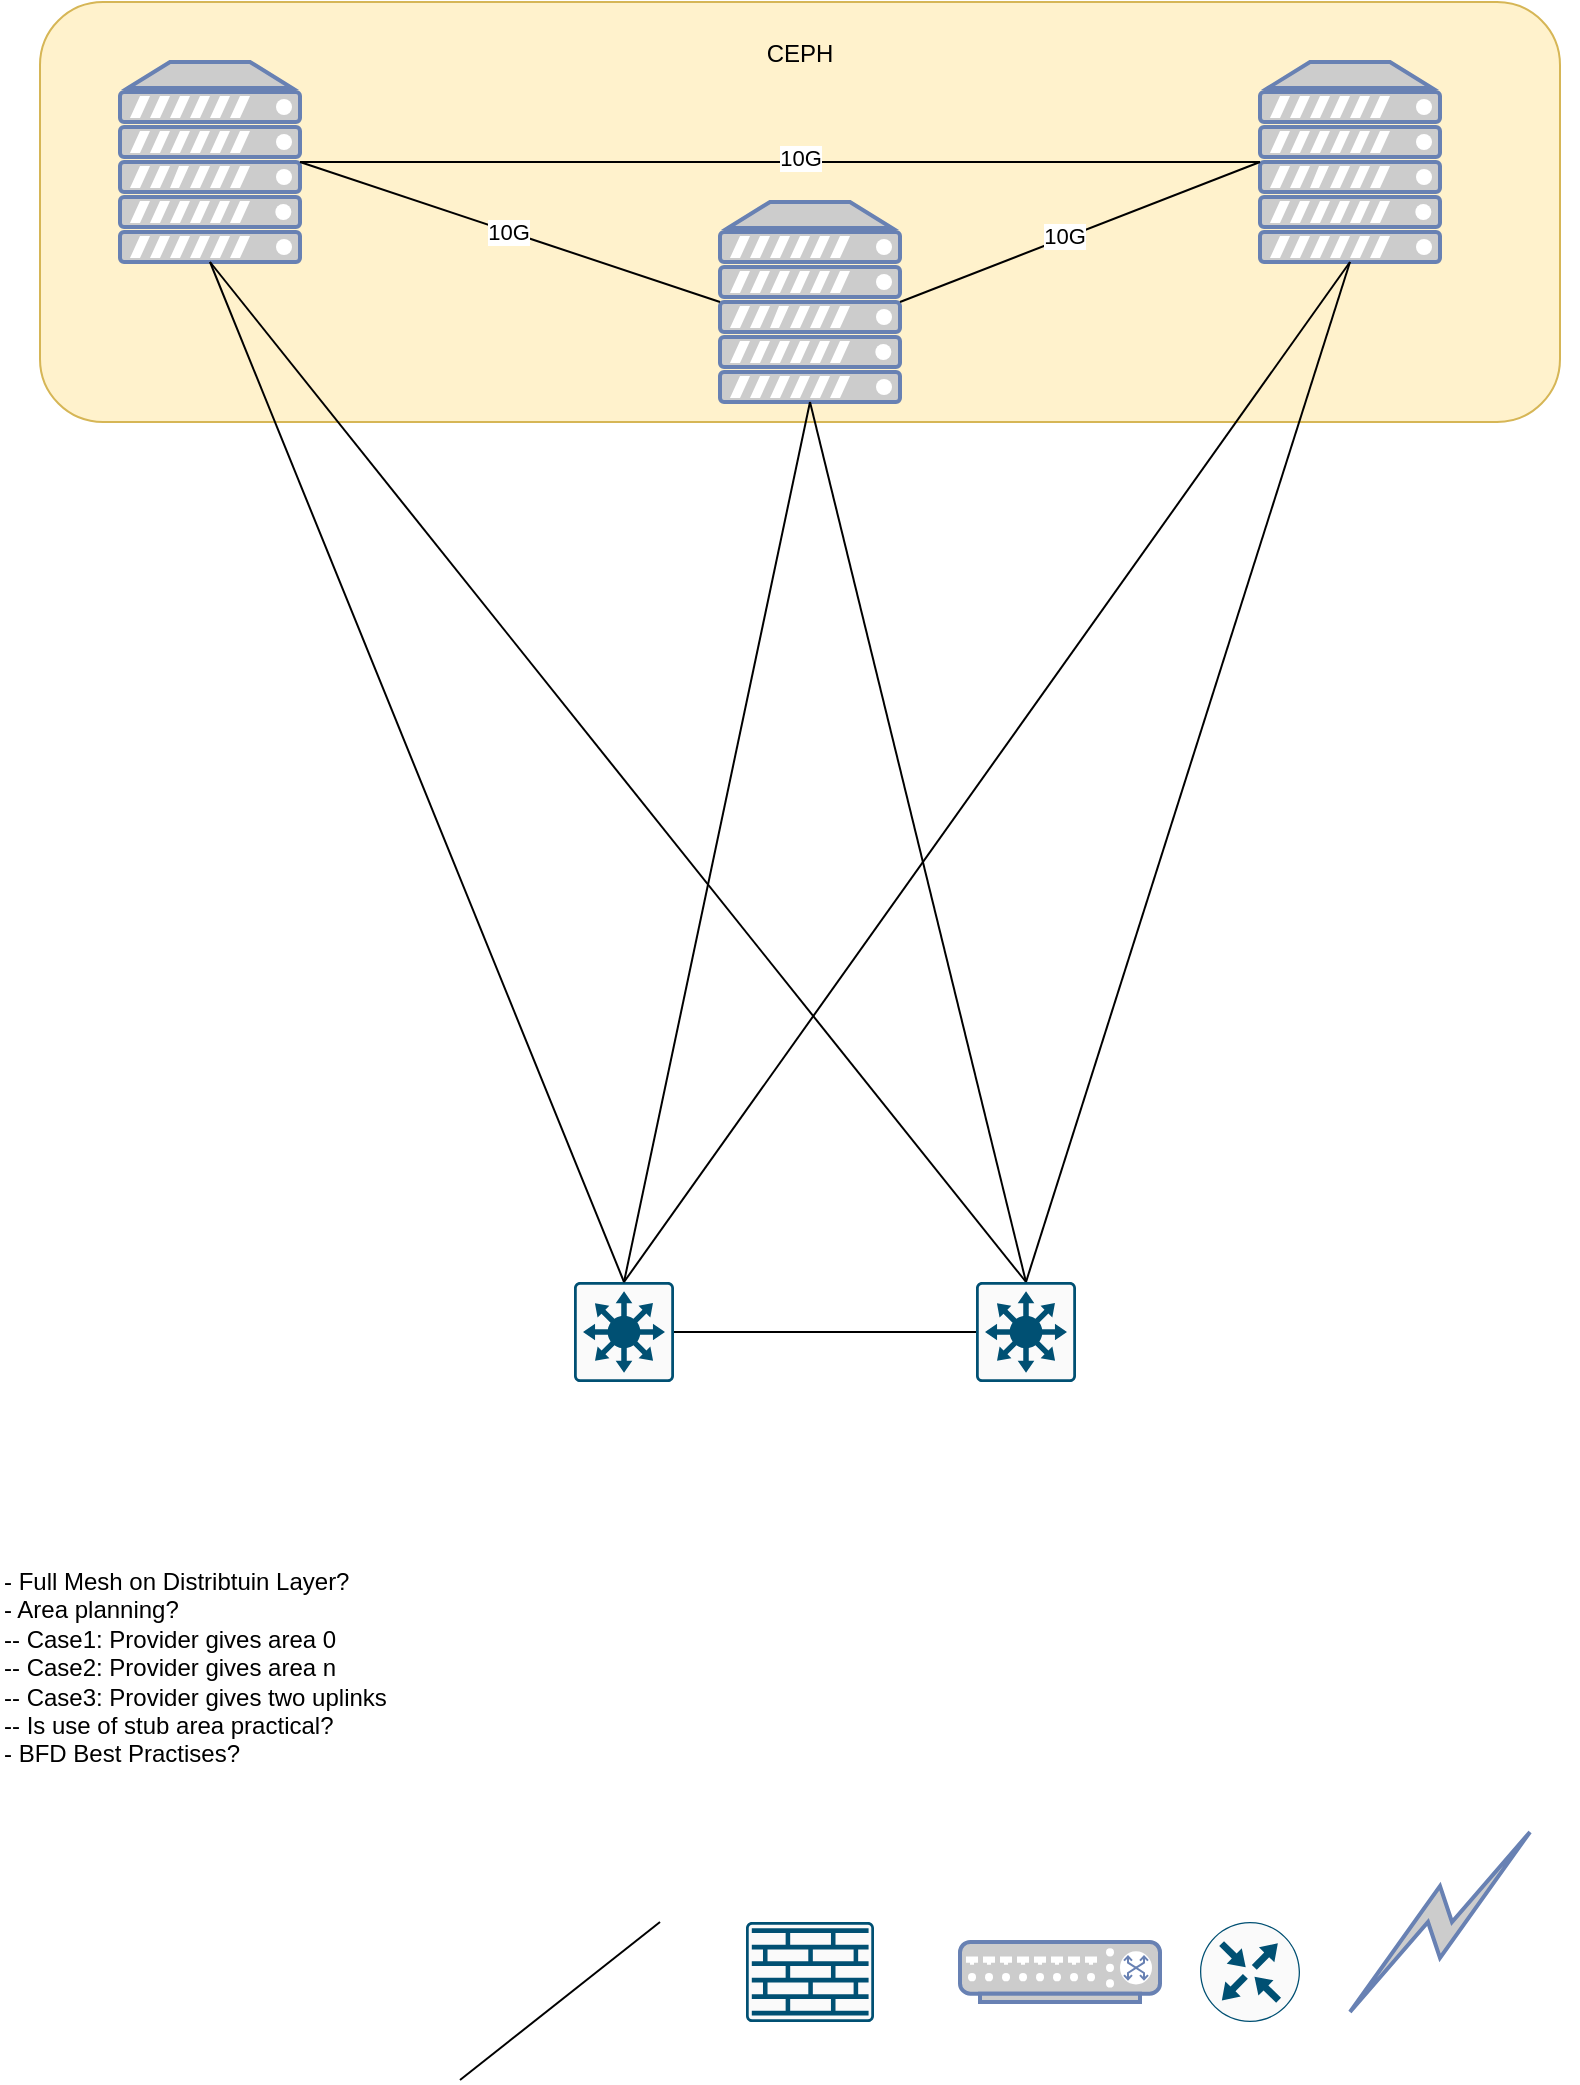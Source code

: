 <mxfile version="21.6.8" type="github">
  <diagram name="Page-1" id="RE-bSaFBlJFPlZoPT-o7">
    <mxGraphModel dx="2004" dy="1155" grid="1" gridSize="10" guides="1" tooltips="1" connect="1" arrows="1" fold="1" page="1" pageScale="1" pageWidth="850" pageHeight="1100" math="0" shadow="0">
      <root>
        <mxCell id="0" />
        <mxCell id="1" parent="0" />
        <mxCell id="vy5Wt1EbS-Q7Gt0LcghG-1" value="&lt;div align=&quot;center&quot;&gt;CEPH&lt;/div&gt;&lt;div align=&quot;center&quot;&gt;&lt;br&gt;&lt;/div&gt;&lt;div align=&quot;center&quot;&gt;&lt;br&gt;&lt;/div&gt;&lt;div align=&quot;center&quot;&gt;&lt;br&gt;&lt;/div&gt;&lt;div align=&quot;center&quot;&gt;&lt;br&gt;&lt;/div&gt;&lt;div align=&quot;center&quot;&gt;&lt;br&gt;&lt;/div&gt;&lt;div align=&quot;center&quot;&gt;&lt;br&gt;&lt;/div&gt;&lt;div align=&quot;center&quot;&gt;&lt;br&gt;&lt;/div&gt;&lt;div align=&quot;center&quot;&gt;&lt;br&gt;&lt;/div&gt;&lt;div align=&quot;center&quot;&gt;&lt;br&gt;&lt;/div&gt;&lt;div align=&quot;center&quot;&gt;&lt;br&gt;&lt;/div&gt;&lt;div align=&quot;center&quot;&gt;&lt;br&gt;&lt;/div&gt;" style="rounded=1;whiteSpace=wrap;html=1;fillColor=#fff2cc;strokeColor=#d6b656;align=center;" vertex="1" parent="1">
          <mxGeometry x="40" y="30" width="760" height="210" as="geometry" />
        </mxCell>
        <mxCell id="WYAH1sSAthaIfASo4EHu-1" value="" style="fontColor=#0066CC;verticalAlign=top;verticalLabelPosition=bottom;labelPosition=center;align=center;html=1;outlineConnect=0;fillColor=#CCCCCC;strokeColor=#6881B3;gradientColor=none;gradientDirection=north;strokeWidth=2;shape=mxgraph.networks.switch;" parent="1" vertex="1">
          <mxGeometry x="500" y="1000" width="100" height="30" as="geometry" />
        </mxCell>
        <mxCell id="WYAH1sSAthaIfASo4EHu-3" value="" style="sketch=0;points=[[0.015,0.015,0],[0.985,0.015,0],[0.985,0.985,0],[0.015,0.985,0],[0.25,0,0],[0.5,0,0],[0.75,0,0],[1,0.25,0],[1,0.5,0],[1,0.75,0],[0.75,1,0],[0.5,1,0],[0.25,1,0],[0,0.75,0],[0,0.5,0],[0,0.25,0]];verticalLabelPosition=bottom;html=1;verticalAlign=top;aspect=fixed;align=center;pointerEvents=1;shape=mxgraph.cisco19.rect;prIcon=l3_switch;fillColor=#FAFAFA;strokeColor=#005073;" parent="1" vertex="1">
          <mxGeometry x="307" y="670" width="50" height="50" as="geometry" />
        </mxCell>
        <mxCell id="WYAH1sSAthaIfASo4EHu-5" value="" style="sketch=0;points=[[0.015,0.015,0],[0.985,0.015,0],[0.985,0.985,0],[0.015,0.985,0],[0.25,0,0],[0.5,0,0],[0.75,0,0],[1,0.25,0],[1,0.5,0],[1,0.75,0],[0.75,1,0],[0.5,1,0],[0.25,1,0],[0,0.75,0],[0,0.5,0],[0,0.25,0]];verticalLabelPosition=bottom;html=1;verticalAlign=top;aspect=fixed;align=center;pointerEvents=1;shape=mxgraph.cisco19.rect;prIcon=firewall;fillColor=#FAFAFA;strokeColor=#005073;" parent="1" vertex="1">
          <mxGeometry x="393" y="990" width="64" height="50" as="geometry" />
        </mxCell>
        <mxCell id="QSiNdNFFODqvCASdvbs4-1" value="" style="fontColor=#0066CC;verticalAlign=top;verticalLabelPosition=bottom;labelPosition=center;align=center;html=1;outlineConnect=0;fillColor=#CCCCCC;strokeColor=#6881B3;gradientColor=none;gradientDirection=north;strokeWidth=2;shape=mxgraph.networks.server;" parent="1" vertex="1">
          <mxGeometry x="80" y="60" width="90" height="100" as="geometry" />
        </mxCell>
        <mxCell id="QSiNdNFFODqvCASdvbs4-2" value="" style="fontColor=#0066CC;verticalAlign=top;verticalLabelPosition=bottom;labelPosition=center;align=center;html=1;outlineConnect=0;fillColor=#CCCCCC;strokeColor=#6881B3;gradientColor=none;gradientDirection=north;strokeWidth=2;shape=mxgraph.networks.server;" parent="1" vertex="1">
          <mxGeometry x="380" y="130" width="90" height="100" as="geometry" />
        </mxCell>
        <mxCell id="QSiNdNFFODqvCASdvbs4-3" value="" style="fontColor=#0066CC;verticalAlign=top;verticalLabelPosition=bottom;labelPosition=center;align=center;html=1;outlineConnect=0;fillColor=#CCCCCC;strokeColor=#6881B3;gradientColor=none;gradientDirection=north;strokeWidth=2;shape=mxgraph.networks.server;" parent="1" vertex="1">
          <mxGeometry x="650" y="60" width="90" height="100" as="geometry" />
        </mxCell>
        <mxCell id="QSiNdNFFODqvCASdvbs4-5" value="" style="html=1;outlineConnect=0;fillColor=#CCCCCC;strokeColor=#6881B3;gradientColor=none;gradientDirection=north;strokeWidth=2;shape=mxgraph.networks.comm_link_edge;html=1;rounded=0;" parent="1" edge="1">
          <mxGeometry width="100" height="100" relative="1" as="geometry">
            <mxPoint x="690" y="1040" as="sourcePoint" />
            <mxPoint x="790" y="940" as="targetPoint" />
          </mxGeometry>
        </mxCell>
        <mxCell id="QSiNdNFFODqvCASdvbs4-7" value="" style="endArrow=none;html=1;rounded=0;exitX=0;exitY=0.5;exitDx=0;exitDy=0;exitPerimeter=0;entryX=1;entryY=0.5;entryDx=0;entryDy=0;entryPerimeter=0;" parent="1" source="QSiNdNFFODqvCASdvbs4-3" target="QSiNdNFFODqvCASdvbs4-2" edge="1">
          <mxGeometry width="50" height="50" relative="1" as="geometry">
            <mxPoint x="470" y="710" as="sourcePoint" />
            <mxPoint x="547" y="620" as="targetPoint" />
          </mxGeometry>
        </mxCell>
        <mxCell id="vy5Wt1EbS-Q7Gt0LcghG-14" value="10G" style="edgeLabel;html=1;align=center;verticalAlign=middle;resizable=0;points=[];" vertex="1" connectable="0" parent="QSiNdNFFODqvCASdvbs4-7">
          <mxGeometry x="0.085" y="-1" relative="1" as="geometry">
            <mxPoint as="offset" />
          </mxGeometry>
        </mxCell>
        <mxCell id="QSiNdNFFODqvCASdvbs4-11" value="" style="endArrow=none;html=1;rounded=0;exitX=0;exitY=0.5;exitDx=0;exitDy=0;exitPerimeter=0;entryX=1;entryY=0.5;entryDx=0;entryDy=0;entryPerimeter=0;" parent="1" source="QSiNdNFFODqvCASdvbs4-3" target="QSiNdNFFODqvCASdvbs4-1" edge="1">
          <mxGeometry width="50" height="50" relative="1" as="geometry">
            <mxPoint x="510" y="750" as="sourcePoint" />
            <mxPoint x="587" y="660" as="targetPoint" />
          </mxGeometry>
        </mxCell>
        <mxCell id="vy5Wt1EbS-Q7Gt0LcghG-13" value="10G" style="edgeLabel;html=1;align=center;verticalAlign=middle;resizable=0;points=[];" vertex="1" connectable="0" parent="QSiNdNFFODqvCASdvbs4-11">
          <mxGeometry x="-0.042" y="-2" relative="1" as="geometry">
            <mxPoint as="offset" />
          </mxGeometry>
        </mxCell>
        <mxCell id="QSiNdNFFODqvCASdvbs4-12" value="" style="endArrow=none;html=1;rounded=0;exitX=0;exitY=0.5;exitDx=0;exitDy=0;exitPerimeter=0;entryX=1;entryY=0.5;entryDx=0;entryDy=0;entryPerimeter=0;" parent="1" source="QSiNdNFFODqvCASdvbs4-2" target="QSiNdNFFODqvCASdvbs4-1" edge="1">
          <mxGeometry width="50" height="50" relative="1" as="geometry">
            <mxPoint x="520" y="760" as="sourcePoint" />
            <mxPoint x="597" y="670" as="targetPoint" />
          </mxGeometry>
        </mxCell>
        <mxCell id="vy5Wt1EbS-Q7Gt0LcghG-12" value="10G" style="edgeLabel;html=1;align=center;verticalAlign=middle;resizable=0;points=[];" vertex="1" connectable="0" parent="QSiNdNFFODqvCASdvbs4-12">
          <mxGeometry x="0.009" relative="1" as="geometry">
            <mxPoint as="offset" />
          </mxGeometry>
        </mxCell>
        <mxCell id="QSiNdNFFODqvCASdvbs4-13" value="" style="endArrow=none;html=1;rounded=0;exitX=0.5;exitY=0;exitDx=0;exitDy=0;exitPerimeter=0;entryX=0.5;entryY=1;entryDx=0;entryDy=0;entryPerimeter=0;" parent="1" source="WYAH1sSAthaIfASo4EHu-3" target="QSiNdNFFODqvCASdvbs4-1" edge="1">
          <mxGeometry width="50" height="50" relative="1" as="geometry">
            <mxPoint x="530" y="770" as="sourcePoint" />
            <mxPoint x="607" y="680" as="targetPoint" />
          </mxGeometry>
        </mxCell>
        <mxCell id="QSiNdNFFODqvCASdvbs4-14" value="" style="endArrow=none;html=1;rounded=0;exitX=0.5;exitY=0;exitDx=0;exitDy=0;exitPerimeter=0;entryX=0.5;entryY=1;entryDx=0;entryDy=0;entryPerimeter=0;" parent="1" source="WYAH1sSAthaIfASo4EHu-3" target="QSiNdNFFODqvCASdvbs4-2" edge="1">
          <mxGeometry width="50" height="50" relative="1" as="geometry">
            <mxPoint x="540" y="780" as="sourcePoint" />
            <mxPoint x="617" y="690" as="targetPoint" />
          </mxGeometry>
        </mxCell>
        <mxCell id="QSiNdNFFODqvCASdvbs4-15" value="" style="endArrow=none;html=1;rounded=0;exitX=0.5;exitY=0;exitDx=0;exitDy=0;exitPerimeter=0;entryX=0.5;entryY=1;entryDx=0;entryDy=0;entryPerimeter=0;" parent="1" source="vy5Wt1EbS-Q7Gt0LcghG-9" target="QSiNdNFFODqvCASdvbs4-2" edge="1">
          <mxGeometry width="50" height="50" relative="1" as="geometry">
            <mxPoint x="550" y="790" as="sourcePoint" />
            <mxPoint x="627" y="700" as="targetPoint" />
          </mxGeometry>
        </mxCell>
        <mxCell id="QSiNdNFFODqvCASdvbs4-16" value="" style="endArrow=none;html=1;rounded=0;exitX=0.5;exitY=0;exitDx=0;exitDy=0;exitPerimeter=0;entryX=0.5;entryY=1;entryDx=0;entryDy=0;entryPerimeter=0;" parent="1" source="WYAH1sSAthaIfASo4EHu-3" target="QSiNdNFFODqvCASdvbs4-3" edge="1">
          <mxGeometry width="50" height="50" relative="1" as="geometry">
            <mxPoint x="560" y="800" as="sourcePoint" />
            <mxPoint x="637" y="710" as="targetPoint" />
          </mxGeometry>
        </mxCell>
        <mxCell id="QSiNdNFFODqvCASdvbs4-17" value="" style="endArrow=none;html=1;rounded=0;exitX=0.5;exitY=0;exitDx=0;exitDy=0;exitPerimeter=0;entryX=0.5;entryY=1;entryDx=0;entryDy=0;entryPerimeter=0;" parent="1" source="vy5Wt1EbS-Q7Gt0LcghG-9" target="QSiNdNFFODqvCASdvbs4-3" edge="1">
          <mxGeometry width="50" height="50" relative="1" as="geometry">
            <mxPoint x="570" y="810" as="sourcePoint" />
            <mxPoint x="647" y="720" as="targetPoint" />
          </mxGeometry>
        </mxCell>
        <mxCell id="QSiNdNFFODqvCASdvbs4-18" value="" style="endArrow=none;html=1;rounded=0;exitX=0.5;exitY=0;exitDx=0;exitDy=0;exitPerimeter=0;entryX=0.5;entryY=1;entryDx=0;entryDy=0;entryPerimeter=0;" parent="1" source="vy5Wt1EbS-Q7Gt0LcghG-9" target="QSiNdNFFODqvCASdvbs4-1" edge="1">
          <mxGeometry width="50" height="50" relative="1" as="geometry">
            <mxPoint x="580" y="820" as="sourcePoint" />
            <mxPoint x="657" y="730" as="targetPoint" />
          </mxGeometry>
        </mxCell>
        <mxCell id="vy5Wt1EbS-Q7Gt0LcghG-2" value="" style="sketch=0;points=[[0.5,0,0],[1,0.5,0],[0.5,1,0],[0,0.5,0],[0.145,0.145,0],[0.856,0.145,0],[0.855,0.856,0],[0.145,0.855,0]];verticalLabelPosition=bottom;html=1;verticalAlign=top;aspect=fixed;align=center;pointerEvents=1;shape=mxgraph.cisco19.rect;prIcon=router;fillColor=#FAFAFA;strokeColor=#005073;" vertex="1" parent="1">
          <mxGeometry x="620" y="990" width="50" height="50" as="geometry" />
        </mxCell>
        <mxCell id="vy5Wt1EbS-Q7Gt0LcghG-8" value="" style="endArrow=none;html=1;rounded=0;exitX=0.5;exitY=0;exitDx=0;exitDy=0;exitPerimeter=0;" edge="1" parent="1">
          <mxGeometry width="50" height="50" relative="1" as="geometry">
            <mxPoint x="250" y="1069" as="sourcePoint" />
            <mxPoint x="350" y="990" as="targetPoint" />
          </mxGeometry>
        </mxCell>
        <mxCell id="vy5Wt1EbS-Q7Gt0LcghG-9" value="" style="sketch=0;points=[[0.015,0.015,0],[0.985,0.015,0],[0.985,0.985,0],[0.015,0.985,0],[0.25,0,0],[0.5,0,0],[0.75,0,0],[1,0.25,0],[1,0.5,0],[1,0.75,0],[0.75,1,0],[0.5,1,0],[0.25,1,0],[0,0.75,0],[0,0.5,0],[0,0.25,0]];verticalLabelPosition=bottom;html=1;verticalAlign=top;aspect=fixed;align=center;pointerEvents=1;shape=mxgraph.cisco19.rect;prIcon=l3_switch;fillColor=#FAFAFA;strokeColor=#005073;" vertex="1" parent="1">
          <mxGeometry x="508" y="670" width="50" height="50" as="geometry" />
        </mxCell>
        <mxCell id="vy5Wt1EbS-Q7Gt0LcghG-11" value="" style="endArrow=none;html=1;rounded=0;exitX=1;exitY=0.5;exitDx=0;exitDy=0;exitPerimeter=0;entryX=0;entryY=0.5;entryDx=0;entryDy=0;entryPerimeter=0;" edge="1" parent="1" source="WYAH1sSAthaIfASo4EHu-3" target="vy5Wt1EbS-Q7Gt0LcghG-9">
          <mxGeometry width="50" height="50" relative="1" as="geometry">
            <mxPoint x="260" y="1079" as="sourcePoint" />
            <mxPoint x="360" y="1000" as="targetPoint" />
          </mxGeometry>
        </mxCell>
        <mxCell id="vy5Wt1EbS-Q7Gt0LcghG-15" value="&lt;div&gt;- Full Mesh on Distribtuin Layer?&lt;/div&gt;&lt;div&gt;- Area planning?&lt;/div&gt;&lt;div&gt;-- Case1: Provider gives area 0&lt;/div&gt;&lt;div&gt;-- Case2: Provider gives area n&lt;/div&gt;&lt;div&gt;-- Case3: Provider gives two uplinks&lt;/div&gt;&lt;div&gt;-- Is use of stub area practical?&lt;br&gt;&lt;/div&gt;&lt;div&gt;- BFD Best Practises?&lt;/div&gt;&lt;div&gt;&lt;br&gt;&lt;/div&gt;" style="text;strokeColor=none;align=left;fillColor=none;html=1;verticalAlign=middle;whiteSpace=wrap;rounded=0;" vertex="1" parent="1">
          <mxGeometry x="20" y="750" width="430" height="240" as="geometry" />
        </mxCell>
      </root>
    </mxGraphModel>
  </diagram>
</mxfile>
